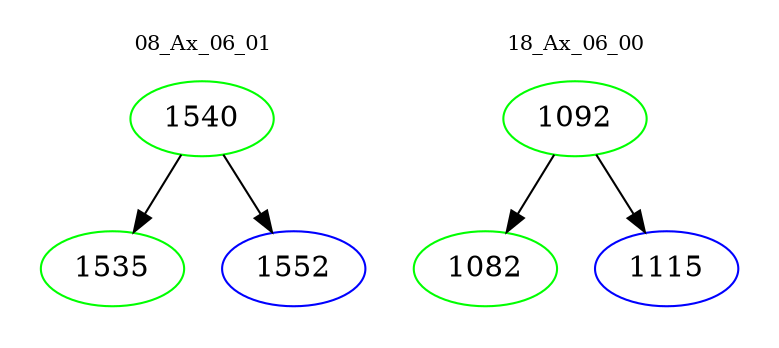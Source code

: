 digraph{
subgraph cluster_0 {
color = white
label = "08_Ax_06_01";
fontsize=10;
T0_1540 [label="1540", color="green"]
T0_1540 -> T0_1535 [color="black"]
T0_1535 [label="1535", color="green"]
T0_1540 -> T0_1552 [color="black"]
T0_1552 [label="1552", color="blue"]
}
subgraph cluster_1 {
color = white
label = "18_Ax_06_00";
fontsize=10;
T1_1092 [label="1092", color="green"]
T1_1092 -> T1_1082 [color="black"]
T1_1082 [label="1082", color="green"]
T1_1092 -> T1_1115 [color="black"]
T1_1115 [label="1115", color="blue"]
}
}
